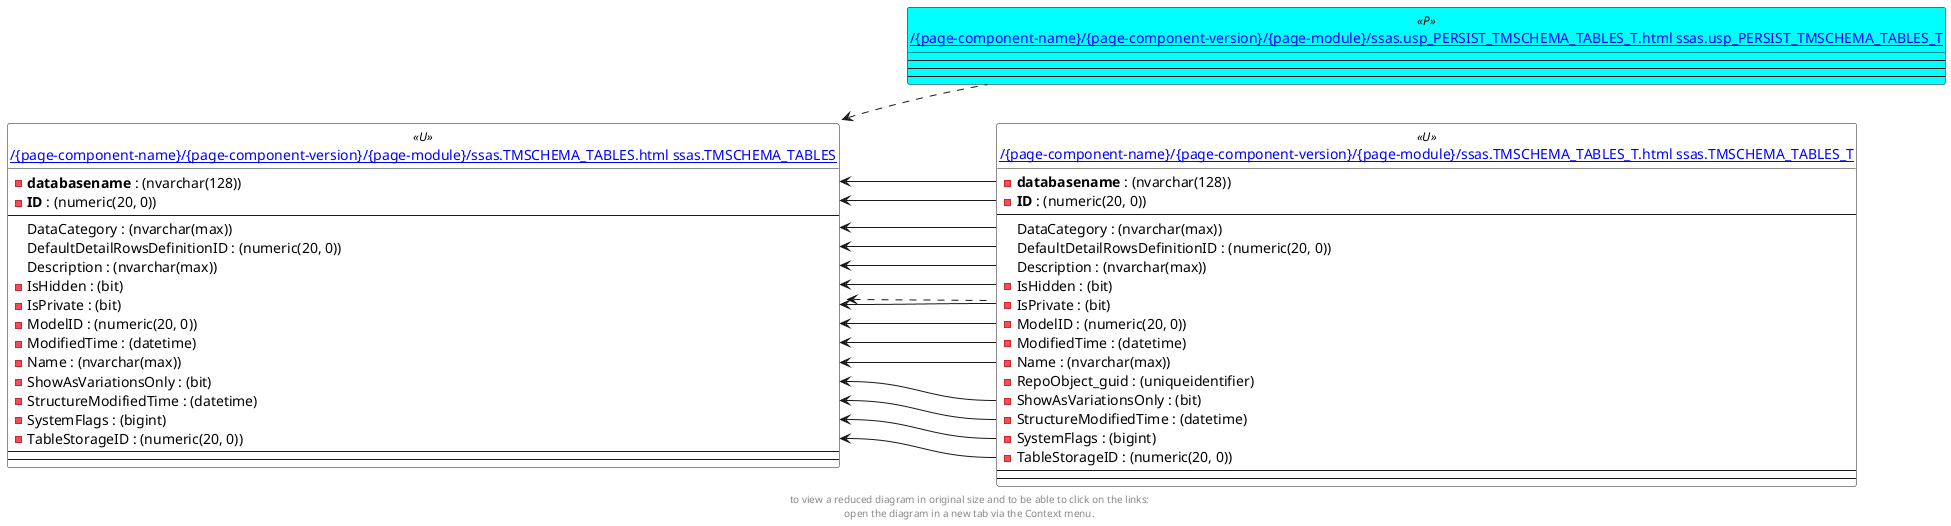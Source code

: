 @startuml
left to right direction
'top to bottom direction
hide circle
'avoide "." issues:
set namespaceSeparator none


skinparam class {
  BackgroundColor White
  BackgroundColor<<FN>> Yellow
  BackgroundColor<<FS>> Yellow
  BackgroundColor<<FT>> LightGray
  BackgroundColor<<IF>> Yellow
  BackgroundColor<<IS>> Yellow
  BackgroundColor<<P>> Aqua
  BackgroundColor<<PC>> Aqua
  BackgroundColor<<SN>> Yellow
  BackgroundColor<<SO>> SlateBlue
  BackgroundColor<<TF>> LightGray
  BackgroundColor<<TR>> Tomato
  BackgroundColor<<U>> White
  BackgroundColor<<V>> WhiteSmoke
  BackgroundColor<<X>> Aqua
}


entity "[[{site-url}/{page-component-name}/{page-component-version}/{page-module}/ssas.TMSCHEMA_TABLES.html ssas.TMSCHEMA_TABLES]]" as ssas.TMSCHEMA_TABLES << U >> {
  - **databasename** : (nvarchar(128))
  - **ID** : (numeric(20, 0))
  --
  DataCategory : (nvarchar(max))
  DefaultDetailRowsDefinitionID : (numeric(20, 0))
  Description : (nvarchar(max))
  - IsHidden : (bit)
  - IsPrivate : (bit)
  - ModelID : (numeric(20, 0))
  - ModifiedTime : (datetime)
  - Name : (nvarchar(max))
  - ShowAsVariationsOnly : (bit)
  - StructureModifiedTime : (datetime)
  - SystemFlags : (bigint)
  - TableStorageID : (numeric(20, 0))
  --
  --
}

entity "[[{site-url}/{page-component-name}/{page-component-version}/{page-module}/ssas.TMSCHEMA_TABLES_T.html ssas.TMSCHEMA_TABLES_T]]" as ssas.TMSCHEMA_TABLES_T << U >> {
  - **databasename** : (nvarchar(128))
  - **ID** : (numeric(20, 0))
  --
  DataCategory : (nvarchar(max))
  DefaultDetailRowsDefinitionID : (numeric(20, 0))
  Description : (nvarchar(max))
  - IsHidden : (bit)
  - IsPrivate : (bit)
  - ModelID : (numeric(20, 0))
  - ModifiedTime : (datetime)
  - Name : (nvarchar(max))
  - RepoObject_guid : (uniqueidentifier)
  - ShowAsVariationsOnly : (bit)
  - StructureModifiedTime : (datetime)
  - SystemFlags : (bigint)
  - TableStorageID : (numeric(20, 0))
  --
  --
}

entity "[[{site-url}/{page-component-name}/{page-component-version}/{page-module}/ssas.usp_PERSIST_TMSCHEMA_TABLES_T.html ssas.usp_PERSIST_TMSCHEMA_TABLES_T]]" as ssas.usp_PERSIST_TMSCHEMA_TABLES_T << P >> {
  --
  --
  --
}

ssas.TMSCHEMA_TABLES <.. ssas.TMSCHEMA_TABLES_T
ssas.TMSCHEMA_TABLES <.. ssas.usp_PERSIST_TMSCHEMA_TABLES_T
ssas.TMSCHEMA_TABLES::databasename <-- ssas.TMSCHEMA_TABLES_T::databasename
ssas.TMSCHEMA_TABLES::DataCategory <-- ssas.TMSCHEMA_TABLES_T::DataCategory
ssas.TMSCHEMA_TABLES::DefaultDetailRowsDefinitionID <-- ssas.TMSCHEMA_TABLES_T::DefaultDetailRowsDefinitionID
ssas.TMSCHEMA_TABLES::Description <-- ssas.TMSCHEMA_TABLES_T::Description
ssas.TMSCHEMA_TABLES::ID <-- ssas.TMSCHEMA_TABLES_T::ID
ssas.TMSCHEMA_TABLES::IsHidden <-- ssas.TMSCHEMA_TABLES_T::IsHidden
ssas.TMSCHEMA_TABLES::IsPrivate <-- ssas.TMSCHEMA_TABLES_T::IsPrivate
ssas.TMSCHEMA_TABLES::ModelID <-- ssas.TMSCHEMA_TABLES_T::ModelID
ssas.TMSCHEMA_TABLES::ModifiedTime <-- ssas.TMSCHEMA_TABLES_T::ModifiedTime
ssas.TMSCHEMA_TABLES::Name <-- ssas.TMSCHEMA_TABLES_T::Name
ssas.TMSCHEMA_TABLES::ShowAsVariationsOnly <-- ssas.TMSCHEMA_TABLES_T::ShowAsVariationsOnly
ssas.TMSCHEMA_TABLES::StructureModifiedTime <-- ssas.TMSCHEMA_TABLES_T::StructureModifiedTime
ssas.TMSCHEMA_TABLES::SystemFlags <-- ssas.TMSCHEMA_TABLES_T::SystemFlags
ssas.TMSCHEMA_TABLES::TableStorageID <-- ssas.TMSCHEMA_TABLES_T::TableStorageID
footer
to view a reduced diagram in original size and to be able to click on the links:
open the diagram in a new tab via the Context menu.
end footer

@enduml

